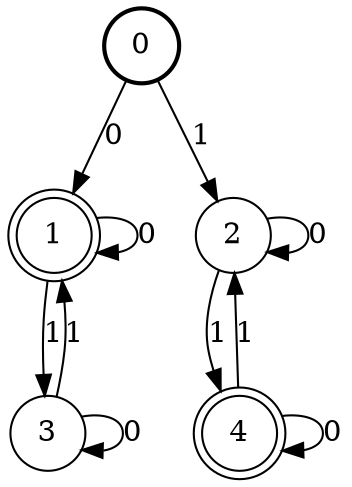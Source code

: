 digraph Automat {
    node [shape = circle];
    0 [style = "bold"];
    0 -> 1 [label = "0"];
    0 -> 2 [label = "1"];
    1 [peripheries=2]
    1 -> 1 [label = "0"];
    1 -> 3 [label = "1"];
    2 -> 2 [label = "0"];
    2 -> 4 [label = "1"];
    3 -> 3 [label = "0"];
    3 -> 1 [label = "1"];
    4 [peripheries=2]
    4 -> 4 [label = "0"];
    4 -> 2 [label = "1"];
}
